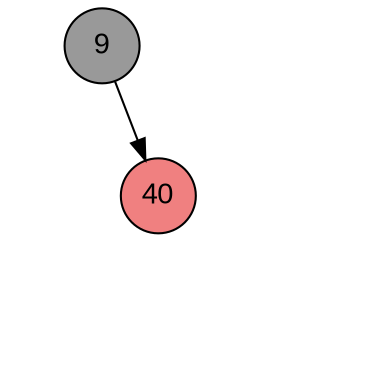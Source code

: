 digraph BST {
  node [fontname="Arial", shape=circle, fixedsize=true];
  9 [fillcolor=grey60 style=filled]
  null0 [ label="X", style="invis"];
  null7 [ label="X", style="invis"];
  9 -> null0 [style=invis];
	40 [fillcolor=lightcoral style=filled];
  9 -> 40;
  null4 [ label="X", style="invis"];
  40 -> null4 [ style=invis ];
  null9 [ label="X", style="invis"];
  40 -> null7 [ style=invis ];
  null8 [ label="X", style="invis"];
}

